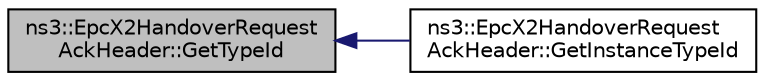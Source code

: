 digraph "ns3::EpcX2HandoverRequestAckHeader::GetTypeId"
{
  edge [fontname="Helvetica",fontsize="10",labelfontname="Helvetica",labelfontsize="10"];
  node [fontname="Helvetica",fontsize="10",shape=record];
  rankdir="LR";
  Node1 [label="ns3::EpcX2HandoverRequest\lAckHeader::GetTypeId",height=0.2,width=0.4,color="black", fillcolor="grey75", style="filled", fontcolor="black"];
  Node1 -> Node2 [dir="back",color="midnightblue",fontsize="10",style="solid"];
  Node2 [label="ns3::EpcX2HandoverRequest\lAckHeader::GetInstanceTypeId",height=0.2,width=0.4,color="black", fillcolor="white", style="filled",URL="$d7/d92/classns3_1_1EpcX2HandoverRequestAckHeader.html#a85505df33349ebb21d5956358cec1e07"];
}
